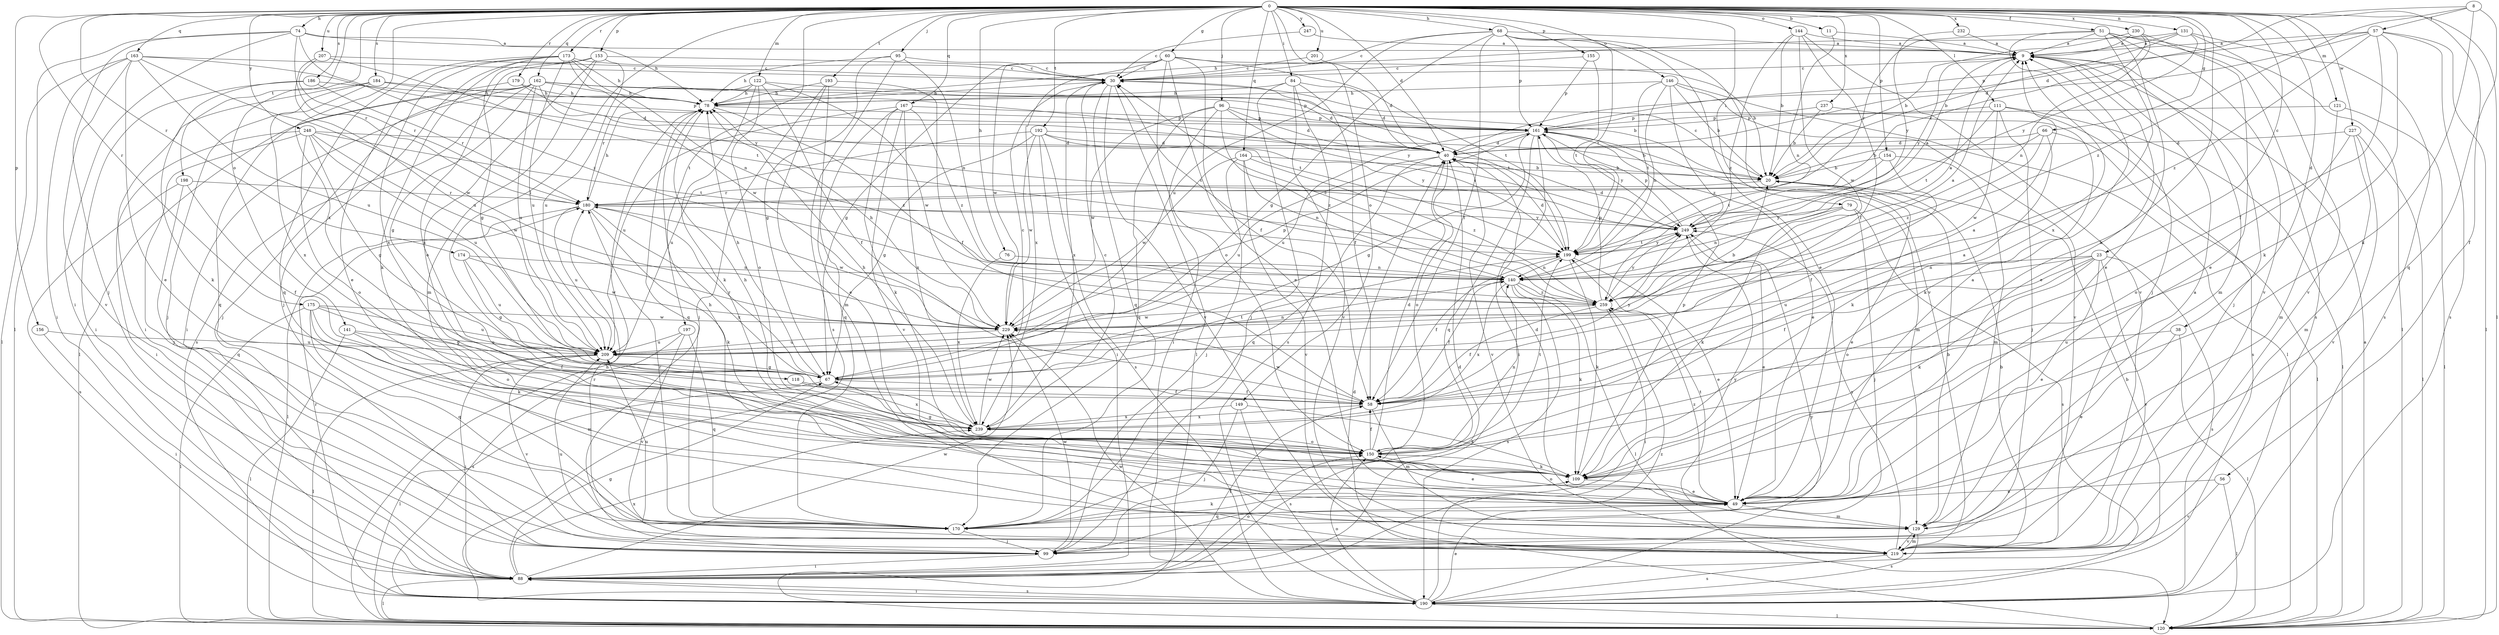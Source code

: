 strict digraph  {
0;
8;
9;
11;
20;
23;
30;
38;
40;
49;
51;
56;
57;
58;
60;
66;
67;
68;
74;
76;
78;
79;
84;
88;
95;
96;
99;
109;
111;
118;
120;
121;
122;
129;
131;
140;
141;
144;
146;
149;
150;
153;
154;
155;
156;
161;
162;
163;
164;
167;
170;
173;
174;
175;
179;
180;
184;
186;
190;
192;
193;
197;
198;
199;
201;
207;
209;
219;
227;
229;
230;
232;
237;
239;
247;
248;
249;
259;
0 -> 11  [label=b];
0 -> 23  [label=c];
0 -> 38  [label=d];
0 -> 40  [label=d];
0 -> 51  [label=f];
0 -> 56  [label=f];
0 -> 60  [label=g];
0 -> 66  [label=g];
0 -> 68  [label=h];
0 -> 74  [label=h];
0 -> 76  [label=h];
0 -> 79  [label=i];
0 -> 84  [label=i];
0 -> 95  [label=j];
0 -> 96  [label=j];
0 -> 109  [label=k];
0 -> 111  [label=l];
0 -> 118  [label=l];
0 -> 120  [label=l];
0 -> 121  [label=m];
0 -> 122  [label=m];
0 -> 131  [label=n];
0 -> 141  [label=o];
0 -> 144  [label=o];
0 -> 146  [label=o];
0 -> 149  [label=o];
0 -> 153  [label=p];
0 -> 154  [label=p];
0 -> 155  [label=p];
0 -> 156  [label=p];
0 -> 162  [label=q];
0 -> 163  [label=q];
0 -> 164  [label=q];
0 -> 167  [label=q];
0 -> 173  [label=r];
0 -> 174  [label=r];
0 -> 175  [label=r];
0 -> 179  [label=r];
0 -> 184  [label=s];
0 -> 186  [label=s];
0 -> 192  [label=t];
0 -> 193  [label=t];
0 -> 197  [label=t];
0 -> 198  [label=t];
0 -> 201  [label=u];
0 -> 207  [label=u];
0 -> 227  [label=w];
0 -> 230  [label=x];
0 -> 232  [label=x];
0 -> 237  [label=x];
0 -> 239  [label=x];
0 -> 247  [label=y];
0 -> 248  [label=y];
8 -> 40  [label=d];
8 -> 57  [label=f];
8 -> 109  [label=k];
8 -> 170  [label=q];
8 -> 259  [label=z];
9 -> 30  [label=c];
9 -> 49  [label=e];
9 -> 99  [label=j];
9 -> 129  [label=m];
9 -> 249  [label=y];
11 -> 9  [label=a];
11 -> 140  [label=n];
20 -> 30  [label=c];
20 -> 49  [label=e];
20 -> 180  [label=r];
23 -> 49  [label=e];
23 -> 58  [label=f];
23 -> 109  [label=k];
23 -> 140  [label=n];
23 -> 150  [label=o];
23 -> 190  [label=s];
23 -> 209  [label=u];
23 -> 219  [label=v];
30 -> 78  [label=h];
30 -> 120  [label=l];
30 -> 170  [label=q];
30 -> 199  [label=t];
30 -> 219  [label=v];
30 -> 239  [label=x];
38 -> 49  [label=e];
38 -> 120  [label=l];
38 -> 209  [label=u];
40 -> 20  [label=b];
40 -> 150  [label=o];
40 -> 170  [label=q];
40 -> 209  [label=u];
40 -> 219  [label=v];
49 -> 9  [label=a];
49 -> 40  [label=d];
49 -> 78  [label=h];
49 -> 129  [label=m];
49 -> 150  [label=o];
49 -> 170  [label=q];
49 -> 259  [label=z];
51 -> 9  [label=a];
51 -> 49  [label=e];
51 -> 99  [label=j];
51 -> 120  [label=l];
51 -> 180  [label=r];
51 -> 190  [label=s];
51 -> 219  [label=v];
51 -> 239  [label=x];
56 -> 49  [label=e];
56 -> 120  [label=l];
56 -> 219  [label=v];
57 -> 9  [label=a];
57 -> 40  [label=d];
57 -> 58  [label=f];
57 -> 109  [label=k];
57 -> 120  [label=l];
57 -> 161  [label=p];
57 -> 190  [label=s];
57 -> 259  [label=z];
58 -> 9  [label=a];
58 -> 129  [label=m];
58 -> 229  [label=w];
58 -> 239  [label=x];
60 -> 20  [label=b];
60 -> 30  [label=c];
60 -> 49  [label=e];
60 -> 58  [label=f];
60 -> 67  [label=g];
60 -> 150  [label=o];
60 -> 199  [label=t];
60 -> 229  [label=w];
60 -> 239  [label=x];
66 -> 20  [label=b];
66 -> 40  [label=d];
66 -> 109  [label=k];
66 -> 120  [label=l];
66 -> 259  [label=z];
67 -> 30  [label=c];
67 -> 58  [label=f];
67 -> 78  [label=h];
67 -> 120  [label=l];
67 -> 180  [label=r];
67 -> 199  [label=t];
67 -> 249  [label=y];
68 -> 9  [label=a];
68 -> 30  [label=c];
68 -> 49  [label=e];
68 -> 58  [label=f];
68 -> 67  [label=g];
68 -> 161  [label=p];
68 -> 199  [label=t];
68 -> 209  [label=u];
68 -> 219  [label=v];
74 -> 9  [label=a];
74 -> 78  [label=h];
74 -> 88  [label=i];
74 -> 99  [label=j];
74 -> 120  [label=l];
74 -> 180  [label=r];
74 -> 259  [label=z];
76 -> 140  [label=n];
76 -> 239  [label=x];
78 -> 161  [label=p];
78 -> 170  [label=q];
78 -> 259  [label=z];
79 -> 99  [label=j];
79 -> 109  [label=k];
79 -> 140  [label=n];
79 -> 190  [label=s];
79 -> 249  [label=y];
84 -> 40  [label=d];
84 -> 58  [label=f];
84 -> 78  [label=h];
84 -> 99  [label=j];
84 -> 190  [label=s];
84 -> 219  [label=v];
88 -> 20  [label=b];
88 -> 40  [label=d];
88 -> 58  [label=f];
88 -> 67  [label=g];
88 -> 120  [label=l];
88 -> 150  [label=o];
88 -> 190  [label=s];
88 -> 229  [label=w];
88 -> 239  [label=x];
95 -> 30  [label=c];
95 -> 67  [label=g];
95 -> 78  [label=h];
95 -> 140  [label=n];
95 -> 190  [label=s];
96 -> 40  [label=d];
96 -> 88  [label=i];
96 -> 161  [label=p];
96 -> 170  [label=q];
96 -> 199  [label=t];
96 -> 229  [label=w];
96 -> 259  [label=z];
99 -> 88  [label=i];
99 -> 229  [label=w];
109 -> 49  [label=e];
109 -> 161  [label=p];
111 -> 99  [label=j];
111 -> 120  [label=l];
111 -> 161  [label=p];
111 -> 190  [label=s];
111 -> 199  [label=t];
111 -> 229  [label=w];
118 -> 58  [label=f];
118 -> 239  [label=x];
120 -> 9  [label=a];
120 -> 40  [label=d];
120 -> 78  [label=h];
121 -> 120  [label=l];
121 -> 129  [label=m];
121 -> 161  [label=p];
122 -> 40  [label=d];
122 -> 58  [label=f];
122 -> 78  [label=h];
122 -> 109  [label=k];
122 -> 150  [label=o];
122 -> 180  [label=r];
122 -> 229  [label=w];
129 -> 9  [label=a];
129 -> 20  [label=b];
129 -> 190  [label=s];
129 -> 199  [label=t];
129 -> 219  [label=v];
131 -> 9  [label=a];
131 -> 20  [label=b];
131 -> 78  [label=h];
131 -> 190  [label=s];
131 -> 219  [label=v];
131 -> 249  [label=y];
140 -> 9  [label=a];
140 -> 30  [label=c];
140 -> 58  [label=f];
140 -> 109  [label=k];
140 -> 120  [label=l];
140 -> 190  [label=s];
140 -> 239  [label=x];
140 -> 259  [label=z];
141 -> 58  [label=f];
141 -> 120  [label=l];
141 -> 129  [label=m];
141 -> 209  [label=u];
144 -> 9  [label=a];
144 -> 20  [label=b];
144 -> 58  [label=f];
144 -> 219  [label=v];
144 -> 229  [label=w];
144 -> 259  [label=z];
146 -> 20  [label=b];
146 -> 78  [label=h];
146 -> 120  [label=l];
146 -> 140  [label=n];
146 -> 199  [label=t];
146 -> 219  [label=v];
146 -> 259  [label=z];
149 -> 99  [label=j];
149 -> 109  [label=k];
149 -> 190  [label=s];
149 -> 239  [label=x];
150 -> 9  [label=a];
150 -> 40  [label=d];
150 -> 49  [label=e];
150 -> 58  [label=f];
150 -> 67  [label=g];
150 -> 78  [label=h];
150 -> 109  [label=k];
150 -> 140  [label=n];
150 -> 199  [label=t];
153 -> 30  [label=c];
153 -> 67  [label=g];
153 -> 99  [label=j];
153 -> 129  [label=m];
153 -> 150  [label=o];
153 -> 209  [label=u];
153 -> 239  [label=x];
154 -> 20  [label=b];
154 -> 58  [label=f];
154 -> 129  [label=m];
154 -> 199  [label=t];
155 -> 30  [label=c];
155 -> 161  [label=p];
155 -> 199  [label=t];
156 -> 88  [label=i];
156 -> 209  [label=u];
161 -> 40  [label=d];
161 -> 49  [label=e];
161 -> 67  [label=g];
161 -> 88  [label=i];
161 -> 129  [label=m];
161 -> 170  [label=q];
161 -> 209  [label=u];
161 -> 249  [label=y];
162 -> 20  [label=b];
162 -> 67  [label=g];
162 -> 78  [label=h];
162 -> 88  [label=i];
162 -> 99  [label=j];
162 -> 120  [label=l];
162 -> 161  [label=p];
162 -> 190  [label=s];
162 -> 199  [label=t];
162 -> 209  [label=u];
162 -> 249  [label=y];
163 -> 30  [label=c];
163 -> 49  [label=e];
163 -> 88  [label=i];
163 -> 120  [label=l];
163 -> 209  [label=u];
163 -> 219  [label=v];
163 -> 229  [label=w];
163 -> 249  [label=y];
164 -> 20  [label=b];
164 -> 99  [label=j];
164 -> 140  [label=n];
164 -> 219  [label=v];
164 -> 229  [label=w];
164 -> 259  [label=z];
167 -> 109  [label=k];
167 -> 161  [label=p];
167 -> 170  [label=q];
167 -> 209  [label=u];
167 -> 219  [label=v];
167 -> 239  [label=x];
167 -> 259  [label=z];
170 -> 99  [label=j];
170 -> 109  [label=k];
170 -> 180  [label=r];
170 -> 209  [label=u];
170 -> 249  [label=y];
173 -> 30  [label=c];
173 -> 49  [label=e];
173 -> 78  [label=h];
173 -> 109  [label=k];
173 -> 140  [label=n];
173 -> 170  [label=q];
173 -> 209  [label=u];
173 -> 229  [label=w];
173 -> 239  [label=x];
174 -> 67  [label=g];
174 -> 140  [label=n];
174 -> 209  [label=u];
174 -> 229  [label=w];
175 -> 67  [label=g];
175 -> 109  [label=k];
175 -> 120  [label=l];
175 -> 150  [label=o];
175 -> 170  [label=q];
175 -> 209  [label=u];
175 -> 229  [label=w];
179 -> 40  [label=d];
179 -> 78  [label=h];
179 -> 170  [label=q];
180 -> 78  [label=h];
180 -> 109  [label=k];
180 -> 120  [label=l];
180 -> 209  [label=u];
180 -> 229  [label=w];
180 -> 239  [label=x];
180 -> 249  [label=y];
184 -> 78  [label=h];
184 -> 88  [label=i];
184 -> 99  [label=j];
184 -> 161  [label=p];
184 -> 239  [label=x];
186 -> 78  [label=h];
186 -> 88  [label=i];
186 -> 109  [label=k];
186 -> 180  [label=r];
190 -> 49  [label=e];
190 -> 88  [label=i];
190 -> 120  [label=l];
190 -> 150  [label=o];
190 -> 180  [label=r];
190 -> 229  [label=w];
190 -> 249  [label=y];
190 -> 259  [label=z];
192 -> 20  [label=b];
192 -> 40  [label=d];
192 -> 67  [label=g];
192 -> 88  [label=i];
192 -> 190  [label=s];
192 -> 209  [label=u];
192 -> 229  [label=w];
192 -> 249  [label=y];
193 -> 49  [label=e];
193 -> 58  [label=f];
193 -> 78  [label=h];
193 -> 99  [label=j];
193 -> 129  [label=m];
197 -> 170  [label=q];
197 -> 190  [label=s];
197 -> 209  [label=u];
197 -> 219  [label=v];
198 -> 58  [label=f];
198 -> 170  [label=q];
198 -> 180  [label=r];
198 -> 190  [label=s];
199 -> 40  [label=d];
199 -> 49  [label=e];
199 -> 58  [label=f];
199 -> 109  [label=k];
199 -> 140  [label=n];
199 -> 249  [label=y];
201 -> 30  [label=c];
201 -> 40  [label=d];
207 -> 30  [label=c];
207 -> 180  [label=r];
207 -> 199  [label=t];
207 -> 209  [label=u];
209 -> 67  [label=g];
209 -> 88  [label=i];
209 -> 120  [label=l];
209 -> 140  [label=n];
209 -> 219  [label=v];
219 -> 20  [label=b];
219 -> 129  [label=m];
219 -> 180  [label=r];
219 -> 190  [label=s];
219 -> 209  [label=u];
219 -> 249  [label=y];
227 -> 40  [label=d];
227 -> 120  [label=l];
227 -> 129  [label=m];
227 -> 150  [label=o];
227 -> 219  [label=v];
229 -> 20  [label=b];
229 -> 78  [label=h];
229 -> 161  [label=p];
229 -> 209  [label=u];
230 -> 9  [label=a];
230 -> 20  [label=b];
230 -> 49  [label=e];
230 -> 140  [label=n];
230 -> 180  [label=r];
232 -> 9  [label=a];
232 -> 249  [label=y];
237 -> 20  [label=b];
237 -> 109  [label=k];
237 -> 161  [label=p];
239 -> 30  [label=c];
239 -> 78  [label=h];
239 -> 150  [label=o];
239 -> 229  [label=w];
247 -> 9  [label=a];
247 -> 30  [label=c];
248 -> 40  [label=d];
248 -> 67  [label=g];
248 -> 88  [label=i];
248 -> 99  [label=j];
248 -> 150  [label=o];
248 -> 199  [label=t];
248 -> 209  [label=u];
248 -> 229  [label=w];
249 -> 9  [label=a];
249 -> 40  [label=d];
249 -> 49  [label=e];
249 -> 161  [label=p];
249 -> 199  [label=t];
259 -> 9  [label=a];
259 -> 30  [label=c];
259 -> 58  [label=f];
259 -> 88  [label=i];
259 -> 161  [label=p];
259 -> 229  [label=w];
259 -> 249  [label=y];
}
